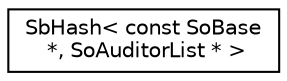 digraph "Graphical Class Hierarchy"
{
 // LATEX_PDF_SIZE
  edge [fontname="Helvetica",fontsize="10",labelfontname="Helvetica",labelfontsize="10"];
  node [fontname="Helvetica",fontsize="10",shape=record];
  rankdir="LR";
  Node0 [label="SbHash\< const SoBase\l *, SoAuditorList * \>",height=0.2,width=0.4,color="black", fillcolor="white", style="filled",URL="$classSbHash.html",tooltip=" "];
}
